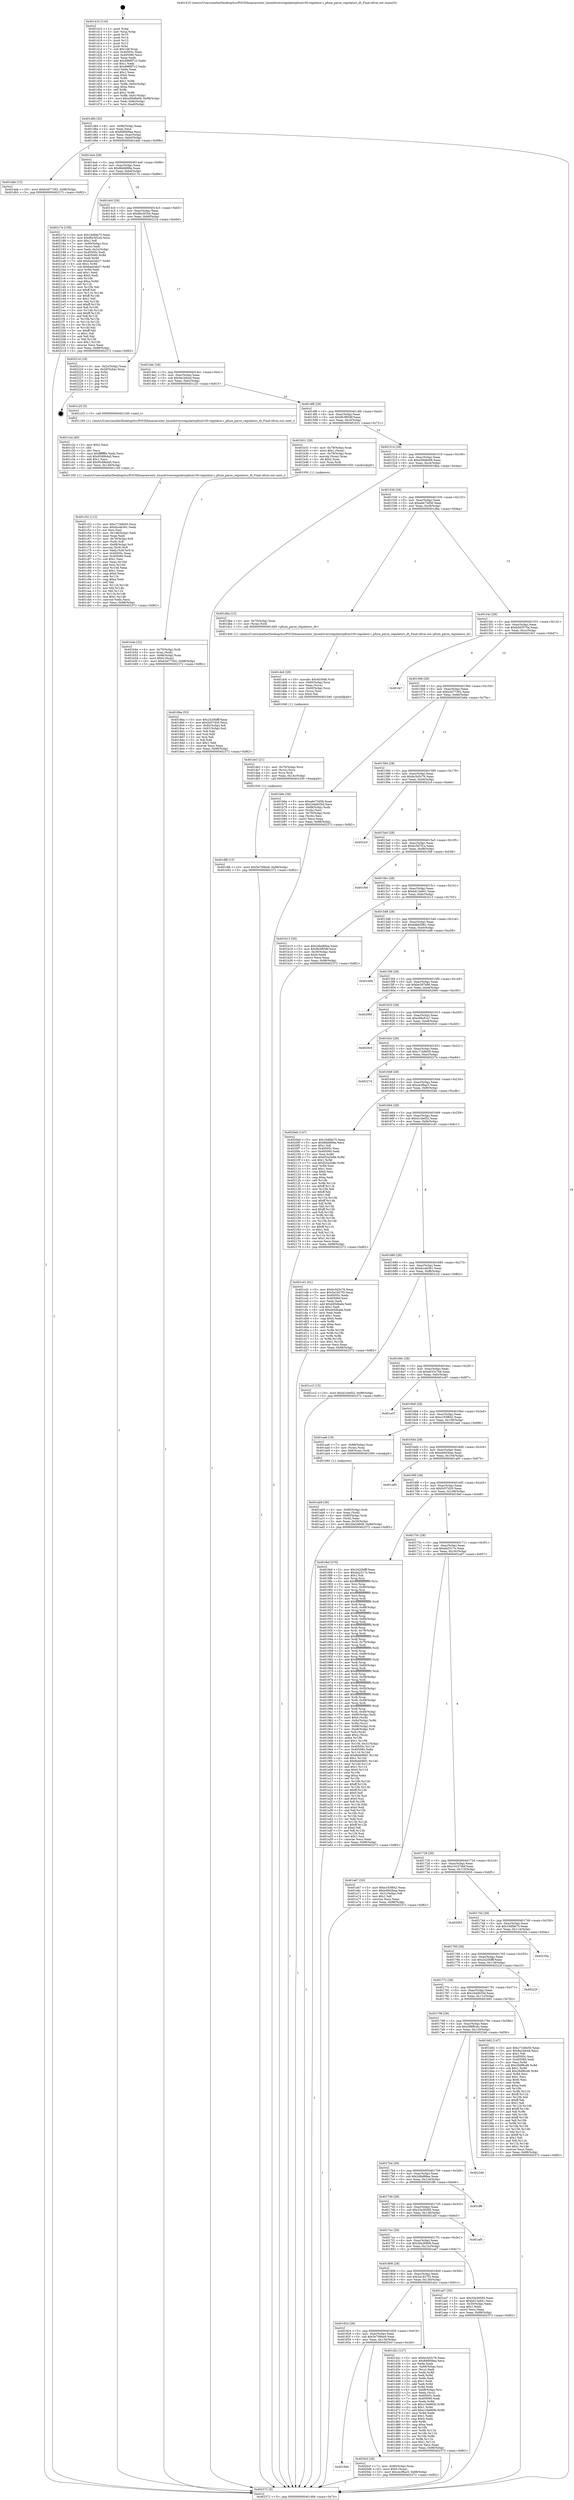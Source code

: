 digraph "0x401410" {
  label = "0x401410 (/mnt/c/Users/mathe/Desktop/tcc/POCII/binaries/extr_linuxdriversregulatorpfuze100-regulator.c_pfuze_parse_regulators_dt_Final-ollvm.out::main(0))"
  labelloc = "t"
  node[shape=record]

  Entry [label="",width=0.3,height=0.3,shape=circle,fillcolor=black,style=filled]
  "0x401484" [label="{
     0x401484 [32]\l
     | [instrs]\l
     &nbsp;&nbsp;0x401484 \<+6\>: mov -0x98(%rbp),%eax\l
     &nbsp;&nbsp;0x40148a \<+2\>: mov %eax,%ecx\l
     &nbsp;&nbsp;0x40148c \<+6\>: sub $0x84f009aa,%ecx\l
     &nbsp;&nbsp;0x401492 \<+6\>: mov %eax,-0xac(%rbp)\l
     &nbsp;&nbsp;0x401498 \<+6\>: mov %ecx,-0xb0(%rbp)\l
     &nbsp;&nbsp;0x40149e \<+6\>: je 0000000000401dab \<main+0x99b\>\l
  }"]
  "0x401dab" [label="{
     0x401dab [15]\l
     | [instrs]\l
     &nbsp;&nbsp;0x401dab \<+10\>: movl $0xb3d77392,-0x98(%rbp)\l
     &nbsp;&nbsp;0x401db5 \<+5\>: jmp 0000000000402372 \<main+0xf62\>\l
  }"]
  "0x4014a4" [label="{
     0x4014a4 [28]\l
     | [instrs]\l
     &nbsp;&nbsp;0x4014a4 \<+5\>: jmp 00000000004014a9 \<main+0x99\>\l
     &nbsp;&nbsp;0x4014a9 \<+6\>: mov -0xac(%rbp),%eax\l
     &nbsp;&nbsp;0x4014af \<+5\>: sub $0x8bbfd99a,%eax\l
     &nbsp;&nbsp;0x4014b4 \<+6\>: mov %eax,-0xb4(%rbp)\l
     &nbsp;&nbsp;0x4014ba \<+6\>: je 000000000040217e \<main+0xd6e\>\l
  }"]
  Exit [label="",width=0.3,height=0.3,shape=circle,fillcolor=black,style=filled,peripheries=2]
  "0x40217e" [label="{
     0x40217e [159]\l
     | [instrs]\l
     &nbsp;&nbsp;0x40217e \<+5\>: mov $0x16dfde75,%eax\l
     &nbsp;&nbsp;0x402183 \<+5\>: mov $0x8bc5f1b4,%ecx\l
     &nbsp;&nbsp;0x402188 \<+2\>: mov $0x1,%dl\l
     &nbsp;&nbsp;0x40218a \<+7\>: mov -0x90(%rbp),%rsi\l
     &nbsp;&nbsp;0x402191 \<+2\>: mov (%rsi),%edi\l
     &nbsp;&nbsp;0x402193 \<+3\>: mov %edi,-0x2c(%rbp)\l
     &nbsp;&nbsp;0x402196 \<+7\>: mov 0x40505c,%edi\l
     &nbsp;&nbsp;0x40219d \<+8\>: mov 0x405060,%r8d\l
     &nbsp;&nbsp;0x4021a5 \<+3\>: mov %edi,%r9d\l
     &nbsp;&nbsp;0x4021a8 \<+7\>: add $0xbae2ab27,%r9d\l
     &nbsp;&nbsp;0x4021af \<+4\>: sub $0x1,%r9d\l
     &nbsp;&nbsp;0x4021b3 \<+7\>: sub $0xbae2ab27,%r9d\l
     &nbsp;&nbsp;0x4021ba \<+4\>: imul %r9d,%edi\l
     &nbsp;&nbsp;0x4021be \<+3\>: and $0x1,%edi\l
     &nbsp;&nbsp;0x4021c1 \<+3\>: cmp $0x0,%edi\l
     &nbsp;&nbsp;0x4021c4 \<+4\>: sete %r10b\l
     &nbsp;&nbsp;0x4021c8 \<+4\>: cmp $0xa,%r8d\l
     &nbsp;&nbsp;0x4021cc \<+4\>: setl %r11b\l
     &nbsp;&nbsp;0x4021d0 \<+3\>: mov %r10b,%bl\l
     &nbsp;&nbsp;0x4021d3 \<+3\>: xor $0xff,%bl\l
     &nbsp;&nbsp;0x4021d6 \<+3\>: mov %r11b,%r14b\l
     &nbsp;&nbsp;0x4021d9 \<+4\>: xor $0xff,%r14b\l
     &nbsp;&nbsp;0x4021dd \<+3\>: xor $0x1,%dl\l
     &nbsp;&nbsp;0x4021e0 \<+3\>: mov %bl,%r15b\l
     &nbsp;&nbsp;0x4021e3 \<+4\>: and $0xff,%r15b\l
     &nbsp;&nbsp;0x4021e7 \<+3\>: and %dl,%r10b\l
     &nbsp;&nbsp;0x4021ea \<+3\>: mov %r14b,%r12b\l
     &nbsp;&nbsp;0x4021ed \<+4\>: and $0xff,%r12b\l
     &nbsp;&nbsp;0x4021f1 \<+3\>: and %dl,%r11b\l
     &nbsp;&nbsp;0x4021f4 \<+3\>: or %r10b,%r15b\l
     &nbsp;&nbsp;0x4021f7 \<+3\>: or %r11b,%r12b\l
     &nbsp;&nbsp;0x4021fa \<+3\>: xor %r12b,%r15b\l
     &nbsp;&nbsp;0x4021fd \<+3\>: or %r14b,%bl\l
     &nbsp;&nbsp;0x402200 \<+3\>: xor $0xff,%bl\l
     &nbsp;&nbsp;0x402203 \<+3\>: or $0x1,%dl\l
     &nbsp;&nbsp;0x402206 \<+2\>: and %dl,%bl\l
     &nbsp;&nbsp;0x402208 \<+3\>: or %bl,%r15b\l
     &nbsp;&nbsp;0x40220b \<+4\>: test $0x1,%r15b\l
     &nbsp;&nbsp;0x40220f \<+3\>: cmovne %ecx,%eax\l
     &nbsp;&nbsp;0x402212 \<+6\>: mov %eax,-0x98(%rbp)\l
     &nbsp;&nbsp;0x402218 \<+5\>: jmp 0000000000402372 \<main+0xf62\>\l
  }"]
  "0x4014c0" [label="{
     0x4014c0 [28]\l
     | [instrs]\l
     &nbsp;&nbsp;0x4014c0 \<+5\>: jmp 00000000004014c5 \<main+0xb5\>\l
     &nbsp;&nbsp;0x4014c5 \<+6\>: mov -0xac(%rbp),%eax\l
     &nbsp;&nbsp;0x4014cb \<+5\>: sub $0x8bc5f1b4,%eax\l
     &nbsp;&nbsp;0x4014d0 \<+6\>: mov %eax,-0xb8(%rbp)\l
     &nbsp;&nbsp;0x4014d6 \<+6\>: je 000000000040221d \<main+0xe0d\>\l
  }"]
  "0x401840" [label="{
     0x401840\l
  }", style=dashed]
  "0x40221d" [label="{
     0x40221d [18]\l
     | [instrs]\l
     &nbsp;&nbsp;0x40221d \<+3\>: mov -0x2c(%rbp),%eax\l
     &nbsp;&nbsp;0x402220 \<+4\>: lea -0x28(%rbp),%rsp\l
     &nbsp;&nbsp;0x402224 \<+1\>: pop %rbx\l
     &nbsp;&nbsp;0x402225 \<+2\>: pop %r12\l
     &nbsp;&nbsp;0x402227 \<+2\>: pop %r13\l
     &nbsp;&nbsp;0x402229 \<+2\>: pop %r14\l
     &nbsp;&nbsp;0x40222b \<+2\>: pop %r15\l
     &nbsp;&nbsp;0x40222d \<+1\>: pop %rbp\l
     &nbsp;&nbsp;0x40222e \<+1\>: ret\l
  }"]
  "0x4014dc" [label="{
     0x4014dc [28]\l
     | [instrs]\l
     &nbsp;&nbsp;0x4014dc \<+5\>: jmp 00000000004014e1 \<main+0xd1\>\l
     &nbsp;&nbsp;0x4014e1 \<+6\>: mov -0xac(%rbp),%eax\l
     &nbsp;&nbsp;0x4014e7 \<+5\>: sub $0x9a1bfced,%eax\l
     &nbsp;&nbsp;0x4014ec \<+6\>: mov %eax,-0xbc(%rbp)\l
     &nbsp;&nbsp;0x4014f2 \<+6\>: je 0000000000401c25 \<main+0x815\>\l
  }"]
  "0x4020cf" [label="{
     0x4020cf [28]\l
     | [instrs]\l
     &nbsp;&nbsp;0x4020cf \<+7\>: mov -0x90(%rbp),%rax\l
     &nbsp;&nbsp;0x4020d6 \<+6\>: movl $0x0,(%rax)\l
     &nbsp;&nbsp;0x4020dc \<+10\>: movl $0xcecf9ac5,-0x98(%rbp)\l
     &nbsp;&nbsp;0x4020e6 \<+5\>: jmp 0000000000402372 \<main+0xf62\>\l
  }"]
  "0x401c25" [label="{
     0x401c25 [5]\l
     | [instrs]\l
     &nbsp;&nbsp;0x401c25 \<+5\>: call 0000000000401160 \<next_i\>\l
     | [calls]\l
     &nbsp;&nbsp;0x401160 \{1\} (/mnt/c/Users/mathe/Desktop/tcc/POCII/binaries/extr_linuxdriversregulatorpfuze100-regulator.c_pfuze_parse_regulators_dt_Final-ollvm.out::next_i)\l
  }"]
  "0x4014f8" [label="{
     0x4014f8 [28]\l
     | [instrs]\l
     &nbsp;&nbsp;0x4014f8 \<+5\>: jmp 00000000004014fd \<main+0xed\>\l
     &nbsp;&nbsp;0x4014fd \<+6\>: mov -0xac(%rbp),%eax\l
     &nbsp;&nbsp;0x401503 \<+5\>: sub $0x9b3f658f,%eax\l
     &nbsp;&nbsp;0x401508 \<+6\>: mov %eax,-0xc0(%rbp)\l
     &nbsp;&nbsp;0x40150e \<+6\>: je 0000000000401b31 \<main+0x721\>\l
  }"]
  "0x401df8" [label="{
     0x401df8 [15]\l
     | [instrs]\l
     &nbsp;&nbsp;0x401df8 \<+10\>: movl $0x5e709ba9,-0x98(%rbp)\l
     &nbsp;&nbsp;0x401e02 \<+5\>: jmp 0000000000402372 \<main+0xf62\>\l
  }"]
  "0x401b31" [label="{
     0x401b31 [29]\l
     | [instrs]\l
     &nbsp;&nbsp;0x401b31 \<+4\>: mov -0x78(%rbp),%rax\l
     &nbsp;&nbsp;0x401b35 \<+6\>: movl $0x1,(%rax)\l
     &nbsp;&nbsp;0x401b3b \<+4\>: mov -0x78(%rbp),%rax\l
     &nbsp;&nbsp;0x401b3f \<+3\>: movslq (%rax),%rax\l
     &nbsp;&nbsp;0x401b42 \<+4\>: shl $0x2,%rax\l
     &nbsp;&nbsp;0x401b46 \<+3\>: mov %rax,%rdi\l
     &nbsp;&nbsp;0x401b49 \<+5\>: call 0000000000401050 \<malloc@plt\>\l
     | [calls]\l
     &nbsp;&nbsp;0x401050 \{1\} (unknown)\l
  }"]
  "0x401514" [label="{
     0x401514 [28]\l
     | [instrs]\l
     &nbsp;&nbsp;0x401514 \<+5\>: jmp 0000000000401519 \<main+0x109\>\l
     &nbsp;&nbsp;0x401519 \<+6\>: mov -0xac(%rbp),%eax\l
     &nbsp;&nbsp;0x40151f \<+5\>: sub $0xa5848e09,%eax\l
     &nbsp;&nbsp;0x401524 \<+6\>: mov %eax,-0xc4(%rbp)\l
     &nbsp;&nbsp;0x40152a \<+6\>: je 00000000004018ba \<main+0x4aa\>\l
  }"]
  "0x401de3" [label="{
     0x401de3 [21]\l
     | [instrs]\l
     &nbsp;&nbsp;0x401de3 \<+4\>: mov -0x70(%rbp),%rcx\l
     &nbsp;&nbsp;0x401de7 \<+3\>: mov (%rcx),%rcx\l
     &nbsp;&nbsp;0x401dea \<+3\>: mov %rcx,%rdi\l
     &nbsp;&nbsp;0x401ded \<+6\>: mov %eax,-0x14c(%rbp)\l
     &nbsp;&nbsp;0x401df3 \<+5\>: call 0000000000401030 \<free@plt\>\l
     | [calls]\l
     &nbsp;&nbsp;0x401030 \{1\} (unknown)\l
  }"]
  "0x4018ba" [label="{
     0x4018ba [53]\l
     | [instrs]\l
     &nbsp;&nbsp;0x4018ba \<+5\>: mov $0x2420bfff,%eax\l
     &nbsp;&nbsp;0x4018bf \<+5\>: mov $0x5d37d20,%ecx\l
     &nbsp;&nbsp;0x4018c4 \<+6\>: mov -0x92(%rbp),%dl\l
     &nbsp;&nbsp;0x4018ca \<+7\>: mov -0x91(%rbp),%sil\l
     &nbsp;&nbsp;0x4018d1 \<+3\>: mov %dl,%dil\l
     &nbsp;&nbsp;0x4018d4 \<+3\>: and %sil,%dil\l
     &nbsp;&nbsp;0x4018d7 \<+3\>: xor %sil,%dl\l
     &nbsp;&nbsp;0x4018da \<+3\>: or %dl,%dil\l
     &nbsp;&nbsp;0x4018dd \<+4\>: test $0x1,%dil\l
     &nbsp;&nbsp;0x4018e1 \<+3\>: cmovne %ecx,%eax\l
     &nbsp;&nbsp;0x4018e4 \<+6\>: mov %eax,-0x98(%rbp)\l
     &nbsp;&nbsp;0x4018ea \<+5\>: jmp 0000000000402372 \<main+0xf62\>\l
  }"]
  "0x401530" [label="{
     0x401530 [28]\l
     | [instrs]\l
     &nbsp;&nbsp;0x401530 \<+5\>: jmp 0000000000401535 \<main+0x125\>\l
     &nbsp;&nbsp;0x401535 \<+6\>: mov -0xac(%rbp),%eax\l
     &nbsp;&nbsp;0x40153b \<+5\>: sub $0xa6e73d56,%eax\l
     &nbsp;&nbsp;0x401540 \<+6\>: mov %eax,-0xc8(%rbp)\l
     &nbsp;&nbsp;0x401546 \<+6\>: je 0000000000401dba \<main+0x9aa\>\l
  }"]
  "0x402372" [label="{
     0x402372 [5]\l
     | [instrs]\l
     &nbsp;&nbsp;0x402372 \<+5\>: jmp 0000000000401484 \<main+0x74\>\l
  }"]
  "0x401410" [label="{
     0x401410 [116]\l
     | [instrs]\l
     &nbsp;&nbsp;0x401410 \<+1\>: push %rbp\l
     &nbsp;&nbsp;0x401411 \<+3\>: mov %rsp,%rbp\l
     &nbsp;&nbsp;0x401414 \<+2\>: push %r15\l
     &nbsp;&nbsp;0x401416 \<+2\>: push %r14\l
     &nbsp;&nbsp;0x401418 \<+2\>: push %r13\l
     &nbsp;&nbsp;0x40141a \<+2\>: push %r12\l
     &nbsp;&nbsp;0x40141c \<+1\>: push %rbx\l
     &nbsp;&nbsp;0x40141d \<+7\>: sub $0x148,%rsp\l
     &nbsp;&nbsp;0x401424 \<+7\>: mov 0x40505c,%eax\l
     &nbsp;&nbsp;0x40142b \<+7\>: mov 0x405060,%ecx\l
     &nbsp;&nbsp;0x401432 \<+2\>: mov %eax,%edx\l
     &nbsp;&nbsp;0x401434 \<+6\>: add $0xd988f7c2,%edx\l
     &nbsp;&nbsp;0x40143a \<+3\>: sub $0x1,%edx\l
     &nbsp;&nbsp;0x40143d \<+6\>: sub $0xd988f7c2,%edx\l
     &nbsp;&nbsp;0x401443 \<+3\>: imul %edx,%eax\l
     &nbsp;&nbsp;0x401446 \<+3\>: and $0x1,%eax\l
     &nbsp;&nbsp;0x401449 \<+3\>: cmp $0x0,%eax\l
     &nbsp;&nbsp;0x40144c \<+4\>: sete %r8b\l
     &nbsp;&nbsp;0x401450 \<+4\>: and $0x1,%r8b\l
     &nbsp;&nbsp;0x401454 \<+7\>: mov %r8b,-0x92(%rbp)\l
     &nbsp;&nbsp;0x40145b \<+3\>: cmp $0xa,%ecx\l
     &nbsp;&nbsp;0x40145e \<+4\>: setl %r8b\l
     &nbsp;&nbsp;0x401462 \<+4\>: and $0x1,%r8b\l
     &nbsp;&nbsp;0x401466 \<+7\>: mov %r8b,-0x91(%rbp)\l
     &nbsp;&nbsp;0x40146d \<+10\>: movl $0xa5848e09,-0x98(%rbp)\l
     &nbsp;&nbsp;0x401477 \<+6\>: mov %edi,-0x9c(%rbp)\l
     &nbsp;&nbsp;0x40147d \<+7\>: mov %rsi,-0xa8(%rbp)\l
  }"]
  "0x401dc6" [label="{
     0x401dc6 [29]\l
     | [instrs]\l
     &nbsp;&nbsp;0x401dc6 \<+10\>: movabs $0x4030d6,%rdi\l
     &nbsp;&nbsp;0x401dd0 \<+4\>: mov -0x60(%rbp),%rcx\l
     &nbsp;&nbsp;0x401dd4 \<+2\>: mov %eax,(%rcx)\l
     &nbsp;&nbsp;0x401dd6 \<+4\>: mov -0x60(%rbp),%rcx\l
     &nbsp;&nbsp;0x401dda \<+2\>: mov (%rcx),%esi\l
     &nbsp;&nbsp;0x401ddc \<+2\>: mov $0x0,%al\l
     &nbsp;&nbsp;0x401dde \<+5\>: call 0000000000401040 \<printf@plt\>\l
     | [calls]\l
     &nbsp;&nbsp;0x401040 \{1\} (unknown)\l
  }"]
  "0x401dba" [label="{
     0x401dba [12]\l
     | [instrs]\l
     &nbsp;&nbsp;0x401dba \<+4\>: mov -0x70(%rbp),%rax\l
     &nbsp;&nbsp;0x401dbe \<+3\>: mov (%rax),%rdi\l
     &nbsp;&nbsp;0x401dc1 \<+5\>: call 0000000000401400 \<pfuze_parse_regulators_dt\>\l
     | [calls]\l
     &nbsp;&nbsp;0x401400 \{1\} (/mnt/c/Users/mathe/Desktop/tcc/POCII/binaries/extr_linuxdriversregulatorpfuze100-regulator.c_pfuze_parse_regulators_dt_Final-ollvm.out::pfuze_parse_regulators_dt)\l
  }"]
  "0x40154c" [label="{
     0x40154c [28]\l
     | [instrs]\l
     &nbsp;&nbsp;0x40154c \<+5\>: jmp 0000000000401551 \<main+0x141\>\l
     &nbsp;&nbsp;0x401551 \<+6\>: mov -0xac(%rbp),%eax\l
     &nbsp;&nbsp;0x401557 \<+5\>: sub $0xb0d3570a,%eax\l
     &nbsp;&nbsp;0x40155c \<+6\>: mov %eax,-0xcc(%rbp)\l
     &nbsp;&nbsp;0x401562 \<+6\>: je 0000000000401fe7 \<main+0xbd7\>\l
  }"]
  "0x401824" [label="{
     0x401824 [28]\l
     | [instrs]\l
     &nbsp;&nbsp;0x401824 \<+5\>: jmp 0000000000401829 \<main+0x419\>\l
     &nbsp;&nbsp;0x401829 \<+6\>: mov -0xac(%rbp),%eax\l
     &nbsp;&nbsp;0x40182f \<+5\>: sub $0x5e709ba9,%eax\l
     &nbsp;&nbsp;0x401834 \<+6\>: mov %eax,-0x134(%rbp)\l
     &nbsp;&nbsp;0x40183a \<+6\>: je 00000000004020cf \<main+0xcbf\>\l
  }"]
  "0x401fe7" [label="{
     0x401fe7\l
  }", style=dashed]
  "0x401568" [label="{
     0x401568 [28]\l
     | [instrs]\l
     &nbsp;&nbsp;0x401568 \<+5\>: jmp 000000000040156d \<main+0x15d\>\l
     &nbsp;&nbsp;0x40156d \<+6\>: mov -0xac(%rbp),%eax\l
     &nbsp;&nbsp;0x401573 \<+5\>: sub $0xb3d77392,%eax\l
     &nbsp;&nbsp;0x401578 \<+6\>: mov %eax,-0xd0(%rbp)\l
     &nbsp;&nbsp;0x40157e \<+6\>: je 0000000000401b6e \<main+0x75e\>\l
  }"]
  "0x401d2c" [label="{
     0x401d2c [127]\l
     | [instrs]\l
     &nbsp;&nbsp;0x401d2c \<+5\>: mov $0xbc5d3c76,%eax\l
     &nbsp;&nbsp;0x401d31 \<+5\>: mov $0x84f009aa,%ecx\l
     &nbsp;&nbsp;0x401d36 \<+2\>: xor %edx,%edx\l
     &nbsp;&nbsp;0x401d38 \<+4\>: mov -0x68(%rbp),%rsi\l
     &nbsp;&nbsp;0x401d3c \<+2\>: mov (%rsi),%edi\l
     &nbsp;&nbsp;0x401d3e \<+3\>: mov %edx,%r8d\l
     &nbsp;&nbsp;0x401d41 \<+3\>: sub %edi,%r8d\l
     &nbsp;&nbsp;0x401d44 \<+2\>: mov %edx,%edi\l
     &nbsp;&nbsp;0x401d46 \<+3\>: sub $0x1,%edi\l
     &nbsp;&nbsp;0x401d49 \<+3\>: add %edi,%r8d\l
     &nbsp;&nbsp;0x401d4c \<+3\>: sub %r8d,%edx\l
     &nbsp;&nbsp;0x401d4f \<+4\>: mov -0x68(%rbp),%rsi\l
     &nbsp;&nbsp;0x401d53 \<+2\>: mov %edx,(%rsi)\l
     &nbsp;&nbsp;0x401d55 \<+7\>: mov 0x40505c,%edx\l
     &nbsp;&nbsp;0x401d5c \<+7\>: mov 0x405060,%edi\l
     &nbsp;&nbsp;0x401d63 \<+3\>: mov %edx,%r8d\l
     &nbsp;&nbsp;0x401d66 \<+7\>: sub $0xc19a660b,%r8d\l
     &nbsp;&nbsp;0x401d6d \<+4\>: sub $0x1,%r8d\l
     &nbsp;&nbsp;0x401d71 \<+7\>: add $0xc19a660b,%r8d\l
     &nbsp;&nbsp;0x401d78 \<+4\>: imul %r8d,%edx\l
     &nbsp;&nbsp;0x401d7c \<+3\>: and $0x1,%edx\l
     &nbsp;&nbsp;0x401d7f \<+3\>: cmp $0x0,%edx\l
     &nbsp;&nbsp;0x401d82 \<+4\>: sete %r9b\l
     &nbsp;&nbsp;0x401d86 \<+3\>: cmp $0xa,%edi\l
     &nbsp;&nbsp;0x401d89 \<+4\>: setl %r10b\l
     &nbsp;&nbsp;0x401d8d \<+3\>: mov %r9b,%r11b\l
     &nbsp;&nbsp;0x401d90 \<+3\>: and %r10b,%r11b\l
     &nbsp;&nbsp;0x401d93 \<+3\>: xor %r10b,%r9b\l
     &nbsp;&nbsp;0x401d96 \<+3\>: or %r9b,%r11b\l
     &nbsp;&nbsp;0x401d99 \<+4\>: test $0x1,%r11b\l
     &nbsp;&nbsp;0x401d9d \<+3\>: cmovne %ecx,%eax\l
     &nbsp;&nbsp;0x401da0 \<+6\>: mov %eax,-0x98(%rbp)\l
     &nbsp;&nbsp;0x401da6 \<+5\>: jmp 0000000000402372 \<main+0xf62\>\l
  }"]
  "0x401b6e" [label="{
     0x401b6e [36]\l
     | [instrs]\l
     &nbsp;&nbsp;0x401b6e \<+5\>: mov $0xa6e73d56,%eax\l
     &nbsp;&nbsp;0x401b73 \<+5\>: mov $0x24dd035d,%ecx\l
     &nbsp;&nbsp;0x401b78 \<+4\>: mov -0x68(%rbp),%rdx\l
     &nbsp;&nbsp;0x401b7c \<+2\>: mov (%rdx),%esi\l
     &nbsp;&nbsp;0x401b7e \<+4\>: mov -0x78(%rbp),%rdx\l
     &nbsp;&nbsp;0x401b82 \<+2\>: cmp (%rdx),%esi\l
     &nbsp;&nbsp;0x401b84 \<+3\>: cmovl %ecx,%eax\l
     &nbsp;&nbsp;0x401b87 \<+6\>: mov %eax,-0x98(%rbp)\l
     &nbsp;&nbsp;0x401b8d \<+5\>: jmp 0000000000402372 \<main+0xf62\>\l
  }"]
  "0x401584" [label="{
     0x401584 [28]\l
     | [instrs]\l
     &nbsp;&nbsp;0x401584 \<+5\>: jmp 0000000000401589 \<main+0x179\>\l
     &nbsp;&nbsp;0x401589 \<+6\>: mov -0xac(%rbp),%eax\l
     &nbsp;&nbsp;0x40158f \<+5\>: sub $0xbc5d3c76,%eax\l
     &nbsp;&nbsp;0x401594 \<+6\>: mov %eax,-0xd4(%rbp)\l
     &nbsp;&nbsp;0x40159a \<+6\>: je 00000000004022cf \<main+0xebf\>\l
  }"]
  "0x401c52" [label="{
     0x401c52 [112]\l
     | [instrs]\l
     &nbsp;&nbsp;0x401c52 \<+5\>: mov $0xc71b9e50,%ecx\l
     &nbsp;&nbsp;0x401c57 \<+5\>: mov $0xdccab361,%edx\l
     &nbsp;&nbsp;0x401c5c \<+2\>: xor %esi,%esi\l
     &nbsp;&nbsp;0x401c5e \<+6\>: mov -0x148(%rbp),%edi\l
     &nbsp;&nbsp;0x401c64 \<+3\>: imul %eax,%edi\l
     &nbsp;&nbsp;0x401c67 \<+4\>: mov -0x70(%rbp),%r8\l
     &nbsp;&nbsp;0x401c6b \<+3\>: mov (%r8),%r8\l
     &nbsp;&nbsp;0x401c6e \<+4\>: mov -0x68(%rbp),%r9\l
     &nbsp;&nbsp;0x401c72 \<+3\>: movslq (%r9),%r9\l
     &nbsp;&nbsp;0x401c75 \<+4\>: mov %edi,(%r8,%r9,4)\l
     &nbsp;&nbsp;0x401c79 \<+7\>: mov 0x40505c,%eax\l
     &nbsp;&nbsp;0x401c80 \<+7\>: mov 0x405060,%edi\l
     &nbsp;&nbsp;0x401c87 \<+3\>: sub $0x1,%esi\l
     &nbsp;&nbsp;0x401c8a \<+3\>: mov %eax,%r10d\l
     &nbsp;&nbsp;0x401c8d \<+3\>: add %esi,%r10d\l
     &nbsp;&nbsp;0x401c90 \<+4\>: imul %r10d,%eax\l
     &nbsp;&nbsp;0x401c94 \<+3\>: and $0x1,%eax\l
     &nbsp;&nbsp;0x401c97 \<+3\>: cmp $0x0,%eax\l
     &nbsp;&nbsp;0x401c9a \<+4\>: sete %r11b\l
     &nbsp;&nbsp;0x401c9e \<+3\>: cmp $0xa,%edi\l
     &nbsp;&nbsp;0x401ca1 \<+3\>: setl %bl\l
     &nbsp;&nbsp;0x401ca4 \<+3\>: mov %r11b,%r14b\l
     &nbsp;&nbsp;0x401ca7 \<+3\>: and %bl,%r14b\l
     &nbsp;&nbsp;0x401caa \<+3\>: xor %bl,%r11b\l
     &nbsp;&nbsp;0x401cad \<+3\>: or %r11b,%r14b\l
     &nbsp;&nbsp;0x401cb0 \<+4\>: test $0x1,%r14b\l
     &nbsp;&nbsp;0x401cb4 \<+3\>: cmovne %edx,%ecx\l
     &nbsp;&nbsp;0x401cb7 \<+6\>: mov %ecx,-0x98(%rbp)\l
     &nbsp;&nbsp;0x401cbd \<+5\>: jmp 0000000000402372 \<main+0xf62\>\l
  }"]
  "0x4022cf" [label="{
     0x4022cf\l
  }", style=dashed]
  "0x4015a0" [label="{
     0x4015a0 [28]\l
     | [instrs]\l
     &nbsp;&nbsp;0x4015a0 \<+5\>: jmp 00000000004015a5 \<main+0x195\>\l
     &nbsp;&nbsp;0x4015a5 \<+6\>: mov -0xac(%rbp),%eax\l
     &nbsp;&nbsp;0x4015ab \<+5\>: sub $0xbc5d7f1a,%eax\l
     &nbsp;&nbsp;0x4015b0 \<+6\>: mov %eax,-0xd8(%rbp)\l
     &nbsp;&nbsp;0x4015b6 \<+6\>: je 0000000000401f48 \<main+0xb38\>\l
  }"]
  "0x401c2a" [label="{
     0x401c2a [40]\l
     | [instrs]\l
     &nbsp;&nbsp;0x401c2a \<+5\>: mov $0x2,%ecx\l
     &nbsp;&nbsp;0x401c2f \<+1\>: cltd\l
     &nbsp;&nbsp;0x401c30 \<+2\>: idiv %ecx\l
     &nbsp;&nbsp;0x401c32 \<+6\>: imul $0xfffffffe,%edx,%ecx\l
     &nbsp;&nbsp;0x401c38 \<+6\>: sub $0x9549b4a5,%ecx\l
     &nbsp;&nbsp;0x401c3e \<+3\>: add $0x1,%ecx\l
     &nbsp;&nbsp;0x401c41 \<+6\>: add $0x9549b4a5,%ecx\l
     &nbsp;&nbsp;0x401c47 \<+6\>: mov %ecx,-0x148(%rbp)\l
     &nbsp;&nbsp;0x401c4d \<+5\>: call 0000000000401160 \<next_i\>\l
     | [calls]\l
     &nbsp;&nbsp;0x401160 \{1\} (/mnt/c/Users/mathe/Desktop/tcc/POCII/binaries/extr_linuxdriversregulatorpfuze100-regulator.c_pfuze_parse_regulators_dt_Final-ollvm.out::next_i)\l
  }"]
  "0x401f48" [label="{
     0x401f48\l
  }", style=dashed]
  "0x4015bc" [label="{
     0x4015bc [28]\l
     | [instrs]\l
     &nbsp;&nbsp;0x4015bc \<+5\>: jmp 00000000004015c1 \<main+0x1b1\>\l
     &nbsp;&nbsp;0x4015c1 \<+6\>: mov -0xac(%rbp),%eax\l
     &nbsp;&nbsp;0x4015c7 \<+5\>: sub $0xbd13a941,%eax\l
     &nbsp;&nbsp;0x4015cc \<+6\>: mov %eax,-0xdc(%rbp)\l
     &nbsp;&nbsp;0x4015d2 \<+6\>: je 0000000000401b13 \<main+0x703\>\l
  }"]
  "0x401b4e" [label="{
     0x401b4e [32]\l
     | [instrs]\l
     &nbsp;&nbsp;0x401b4e \<+4\>: mov -0x70(%rbp),%rdi\l
     &nbsp;&nbsp;0x401b52 \<+3\>: mov %rax,(%rdi)\l
     &nbsp;&nbsp;0x401b55 \<+4\>: mov -0x68(%rbp),%rax\l
     &nbsp;&nbsp;0x401b59 \<+6\>: movl $0x0,(%rax)\l
     &nbsp;&nbsp;0x401b5f \<+10\>: movl $0xb3d77392,-0x98(%rbp)\l
     &nbsp;&nbsp;0x401b69 \<+5\>: jmp 0000000000402372 \<main+0xf62\>\l
  }"]
  "0x401b13" [label="{
     0x401b13 [30]\l
     | [instrs]\l
     &nbsp;&nbsp;0x401b13 \<+5\>: mov $0x2dbd88ea,%eax\l
     &nbsp;&nbsp;0x401b18 \<+5\>: mov $0x9b3f658f,%ecx\l
     &nbsp;&nbsp;0x401b1d \<+3\>: mov -0x30(%rbp),%edx\l
     &nbsp;&nbsp;0x401b20 \<+3\>: cmp $0x0,%edx\l
     &nbsp;&nbsp;0x401b23 \<+3\>: cmove %ecx,%eax\l
     &nbsp;&nbsp;0x401b26 \<+6\>: mov %eax,-0x98(%rbp)\l
     &nbsp;&nbsp;0x401b2c \<+5\>: jmp 0000000000402372 \<main+0xf62\>\l
  }"]
  "0x4015d8" [label="{
     0x4015d8 [28]\l
     | [instrs]\l
     &nbsp;&nbsp;0x4015d8 \<+5\>: jmp 00000000004015dd \<main+0x1cd\>\l
     &nbsp;&nbsp;0x4015dd \<+6\>: mov -0xac(%rbp),%eax\l
     &nbsp;&nbsp;0x4015e3 \<+5\>: sub $0xbdbb5061,%eax\l
     &nbsp;&nbsp;0x4015e8 \<+6\>: mov %eax,-0xe0(%rbp)\l
     &nbsp;&nbsp;0x4015ee \<+6\>: je 0000000000401e68 \<main+0xa58\>\l
  }"]
  "0x401808" [label="{
     0x401808 [28]\l
     | [instrs]\l
     &nbsp;&nbsp;0x401808 \<+5\>: jmp 000000000040180d \<main+0x3fd\>\l
     &nbsp;&nbsp;0x40180d \<+6\>: mov -0xac(%rbp),%eax\l
     &nbsp;&nbsp;0x401813 \<+5\>: sub $0x5a1827f3,%eax\l
     &nbsp;&nbsp;0x401818 \<+6\>: mov %eax,-0x130(%rbp)\l
     &nbsp;&nbsp;0x40181e \<+6\>: je 0000000000401d2c \<main+0x91c\>\l
  }"]
  "0x401e68" [label="{
     0x401e68\l
  }", style=dashed]
  "0x4015f4" [label="{
     0x4015f4 [28]\l
     | [instrs]\l
     &nbsp;&nbsp;0x4015f4 \<+5\>: jmp 00000000004015f9 \<main+0x1e9\>\l
     &nbsp;&nbsp;0x4015f9 \<+6\>: mov -0xac(%rbp),%eax\l
     &nbsp;&nbsp;0x4015ff \<+5\>: sub $0xbe397a98,%eax\l
     &nbsp;&nbsp;0x401604 \<+6\>: mov %eax,-0xe4(%rbp)\l
     &nbsp;&nbsp;0x40160a \<+6\>: je 0000000000402060 \<main+0xc50\>\l
  }"]
  "0x401ad7" [label="{
     0x401ad7 [30]\l
     | [instrs]\l
     &nbsp;&nbsp;0x401ad7 \<+5\>: mov $0x33a36585,%eax\l
     &nbsp;&nbsp;0x401adc \<+5\>: mov $0xbd13a941,%ecx\l
     &nbsp;&nbsp;0x401ae1 \<+3\>: mov -0x30(%rbp),%edx\l
     &nbsp;&nbsp;0x401ae4 \<+3\>: cmp $0x1,%edx\l
     &nbsp;&nbsp;0x401ae7 \<+3\>: cmovl %ecx,%eax\l
     &nbsp;&nbsp;0x401aea \<+6\>: mov %eax,-0x98(%rbp)\l
     &nbsp;&nbsp;0x401af0 \<+5\>: jmp 0000000000402372 \<main+0xf62\>\l
  }"]
  "0x402060" [label="{
     0x402060\l
  }", style=dashed]
  "0x401610" [label="{
     0x401610 [28]\l
     | [instrs]\l
     &nbsp;&nbsp;0x401610 \<+5\>: jmp 0000000000401615 \<main+0x205\>\l
     &nbsp;&nbsp;0x401615 \<+6\>: mov -0xac(%rbp),%eax\l
     &nbsp;&nbsp;0x40161b \<+5\>: sub $0xc68c81a7,%eax\l
     &nbsp;&nbsp;0x401620 \<+6\>: mov %eax,-0xe8(%rbp)\l
     &nbsp;&nbsp;0x401626 \<+6\>: je 00000000004020c0 \<main+0xcb0\>\l
  }"]
  "0x4017ec" [label="{
     0x4017ec [28]\l
     | [instrs]\l
     &nbsp;&nbsp;0x4017ec \<+5\>: jmp 00000000004017f1 \<main+0x3e1\>\l
     &nbsp;&nbsp;0x4017f1 \<+6\>: mov -0xac(%rbp),%eax\l
     &nbsp;&nbsp;0x4017f7 \<+5\>: sub $0x39a26808,%eax\l
     &nbsp;&nbsp;0x4017fc \<+6\>: mov %eax,-0x12c(%rbp)\l
     &nbsp;&nbsp;0x401802 \<+6\>: je 0000000000401ad7 \<main+0x6c7\>\l
  }"]
  "0x4020c0" [label="{
     0x4020c0\l
  }", style=dashed]
  "0x40162c" [label="{
     0x40162c [28]\l
     | [instrs]\l
     &nbsp;&nbsp;0x40162c \<+5\>: jmp 0000000000401631 \<main+0x221\>\l
     &nbsp;&nbsp;0x401631 \<+6\>: mov -0xac(%rbp),%eax\l
     &nbsp;&nbsp;0x401637 \<+5\>: sub $0xc71b9e50,%eax\l
     &nbsp;&nbsp;0x40163c \<+6\>: mov %eax,-0xec(%rbp)\l
     &nbsp;&nbsp;0x401642 \<+6\>: je 0000000000402274 \<main+0xe64\>\l
  }"]
  "0x401af5" [label="{
     0x401af5\l
  }", style=dashed]
  "0x402274" [label="{
     0x402274\l
  }", style=dashed]
  "0x401648" [label="{
     0x401648 [28]\l
     | [instrs]\l
     &nbsp;&nbsp;0x401648 \<+5\>: jmp 000000000040164d \<main+0x23d\>\l
     &nbsp;&nbsp;0x40164d \<+6\>: mov -0xac(%rbp),%eax\l
     &nbsp;&nbsp;0x401653 \<+5\>: sub $0xcecf9ac5,%eax\l
     &nbsp;&nbsp;0x401658 \<+6\>: mov %eax,-0xf0(%rbp)\l
     &nbsp;&nbsp;0x40165e \<+6\>: je 00000000004020eb \<main+0xcdb\>\l
  }"]
  "0x4017d0" [label="{
     0x4017d0 [28]\l
     | [instrs]\l
     &nbsp;&nbsp;0x4017d0 \<+5\>: jmp 00000000004017d5 \<main+0x3c5\>\l
     &nbsp;&nbsp;0x4017d5 \<+6\>: mov -0xac(%rbp),%eax\l
     &nbsp;&nbsp;0x4017db \<+5\>: sub $0x33a36585,%eax\l
     &nbsp;&nbsp;0x4017e0 \<+6\>: mov %eax,-0x128(%rbp)\l
     &nbsp;&nbsp;0x4017e6 \<+6\>: je 0000000000401af5 \<main+0x6e5\>\l
  }"]
  "0x4020eb" [label="{
     0x4020eb [147]\l
     | [instrs]\l
     &nbsp;&nbsp;0x4020eb \<+5\>: mov $0x16dfde75,%eax\l
     &nbsp;&nbsp;0x4020f0 \<+5\>: mov $0x8bbfd99a,%ecx\l
     &nbsp;&nbsp;0x4020f5 \<+2\>: mov $0x1,%dl\l
     &nbsp;&nbsp;0x4020f7 \<+7\>: mov 0x40505c,%esi\l
     &nbsp;&nbsp;0x4020fe \<+7\>: mov 0x405060,%edi\l
     &nbsp;&nbsp;0x402105 \<+3\>: mov %esi,%r8d\l
     &nbsp;&nbsp;0x402108 \<+7\>: add $0xf25a2b8b,%r8d\l
     &nbsp;&nbsp;0x40210f \<+4\>: sub $0x1,%r8d\l
     &nbsp;&nbsp;0x402113 \<+7\>: sub $0xf25a2b8b,%r8d\l
     &nbsp;&nbsp;0x40211a \<+4\>: imul %r8d,%esi\l
     &nbsp;&nbsp;0x40211e \<+3\>: and $0x1,%esi\l
     &nbsp;&nbsp;0x402121 \<+3\>: cmp $0x0,%esi\l
     &nbsp;&nbsp;0x402124 \<+4\>: sete %r9b\l
     &nbsp;&nbsp;0x402128 \<+3\>: cmp $0xa,%edi\l
     &nbsp;&nbsp;0x40212b \<+4\>: setl %r10b\l
     &nbsp;&nbsp;0x40212f \<+3\>: mov %r9b,%r11b\l
     &nbsp;&nbsp;0x402132 \<+4\>: xor $0xff,%r11b\l
     &nbsp;&nbsp;0x402136 \<+3\>: mov %r10b,%bl\l
     &nbsp;&nbsp;0x402139 \<+3\>: xor $0xff,%bl\l
     &nbsp;&nbsp;0x40213c \<+3\>: xor $0x1,%dl\l
     &nbsp;&nbsp;0x40213f \<+3\>: mov %r11b,%r14b\l
     &nbsp;&nbsp;0x402142 \<+4\>: and $0xff,%r14b\l
     &nbsp;&nbsp;0x402146 \<+3\>: and %dl,%r9b\l
     &nbsp;&nbsp;0x402149 \<+3\>: mov %bl,%r15b\l
     &nbsp;&nbsp;0x40214c \<+4\>: and $0xff,%r15b\l
     &nbsp;&nbsp;0x402150 \<+3\>: and %dl,%r10b\l
     &nbsp;&nbsp;0x402153 \<+3\>: or %r9b,%r14b\l
     &nbsp;&nbsp;0x402156 \<+3\>: or %r10b,%r15b\l
     &nbsp;&nbsp;0x402159 \<+3\>: xor %r15b,%r14b\l
     &nbsp;&nbsp;0x40215c \<+3\>: or %bl,%r11b\l
     &nbsp;&nbsp;0x40215f \<+4\>: xor $0xff,%r11b\l
     &nbsp;&nbsp;0x402163 \<+3\>: or $0x1,%dl\l
     &nbsp;&nbsp;0x402166 \<+3\>: and %dl,%r11b\l
     &nbsp;&nbsp;0x402169 \<+3\>: or %r11b,%r14b\l
     &nbsp;&nbsp;0x40216c \<+4\>: test $0x1,%r14b\l
     &nbsp;&nbsp;0x402170 \<+3\>: cmovne %ecx,%eax\l
     &nbsp;&nbsp;0x402173 \<+6\>: mov %eax,-0x98(%rbp)\l
     &nbsp;&nbsp;0x402179 \<+5\>: jmp 0000000000402372 \<main+0xf62\>\l
  }"]
  "0x401664" [label="{
     0x401664 [28]\l
     | [instrs]\l
     &nbsp;&nbsp;0x401664 \<+5\>: jmp 0000000000401669 \<main+0x259\>\l
     &nbsp;&nbsp;0x401669 \<+6\>: mov -0xac(%rbp),%eax\l
     &nbsp;&nbsp;0x40166f \<+5\>: sub $0xd1cbef52,%eax\l
     &nbsp;&nbsp;0x401674 \<+6\>: mov %eax,-0xf4(%rbp)\l
     &nbsp;&nbsp;0x40167a \<+6\>: je 0000000000401cd1 \<main+0x8c1\>\l
  }"]
  "0x401ff6" [label="{
     0x401ff6\l
  }", style=dashed]
  "0x401cd1" [label="{
     0x401cd1 [91]\l
     | [instrs]\l
     &nbsp;&nbsp;0x401cd1 \<+5\>: mov $0xbc5d3c76,%eax\l
     &nbsp;&nbsp;0x401cd6 \<+5\>: mov $0x5a1827f3,%ecx\l
     &nbsp;&nbsp;0x401cdb \<+7\>: mov 0x40505c,%edx\l
     &nbsp;&nbsp;0x401ce2 \<+7\>: mov 0x405060,%esi\l
     &nbsp;&nbsp;0x401ce9 \<+2\>: mov %edx,%edi\l
     &nbsp;&nbsp;0x401ceb \<+6\>: add $0xd45dbafa,%edi\l
     &nbsp;&nbsp;0x401cf1 \<+3\>: sub $0x1,%edi\l
     &nbsp;&nbsp;0x401cf4 \<+6\>: sub $0xd45dbafa,%edi\l
     &nbsp;&nbsp;0x401cfa \<+3\>: imul %edi,%edx\l
     &nbsp;&nbsp;0x401cfd \<+3\>: and $0x1,%edx\l
     &nbsp;&nbsp;0x401d00 \<+3\>: cmp $0x0,%edx\l
     &nbsp;&nbsp;0x401d03 \<+4\>: sete %r8b\l
     &nbsp;&nbsp;0x401d07 \<+3\>: cmp $0xa,%esi\l
     &nbsp;&nbsp;0x401d0a \<+4\>: setl %r9b\l
     &nbsp;&nbsp;0x401d0e \<+3\>: mov %r8b,%r10b\l
     &nbsp;&nbsp;0x401d11 \<+3\>: and %r9b,%r10b\l
     &nbsp;&nbsp;0x401d14 \<+3\>: xor %r9b,%r8b\l
     &nbsp;&nbsp;0x401d17 \<+3\>: or %r8b,%r10b\l
     &nbsp;&nbsp;0x401d1a \<+4\>: test $0x1,%r10b\l
     &nbsp;&nbsp;0x401d1e \<+3\>: cmovne %ecx,%eax\l
     &nbsp;&nbsp;0x401d21 \<+6\>: mov %eax,-0x98(%rbp)\l
     &nbsp;&nbsp;0x401d27 \<+5\>: jmp 0000000000402372 \<main+0xf62\>\l
  }"]
  "0x401680" [label="{
     0x401680 [28]\l
     | [instrs]\l
     &nbsp;&nbsp;0x401680 \<+5\>: jmp 0000000000401685 \<main+0x275\>\l
     &nbsp;&nbsp;0x401685 \<+6\>: mov -0xac(%rbp),%eax\l
     &nbsp;&nbsp;0x40168b \<+5\>: sub $0xdccab361,%eax\l
     &nbsp;&nbsp;0x401690 \<+6\>: mov %eax,-0xf8(%rbp)\l
     &nbsp;&nbsp;0x401696 \<+6\>: je 0000000000401cc2 \<main+0x8b2\>\l
  }"]
  "0x4017b4" [label="{
     0x4017b4 [28]\l
     | [instrs]\l
     &nbsp;&nbsp;0x4017b4 \<+5\>: jmp 00000000004017b9 \<main+0x3a9\>\l
     &nbsp;&nbsp;0x4017b9 \<+6\>: mov -0xac(%rbp),%eax\l
     &nbsp;&nbsp;0x4017bf \<+5\>: sub $0x2dbd88ea,%eax\l
     &nbsp;&nbsp;0x4017c4 \<+6\>: mov %eax,-0x124(%rbp)\l
     &nbsp;&nbsp;0x4017ca \<+6\>: je 0000000000401ff6 \<main+0xbe6\>\l
  }"]
  "0x401cc2" [label="{
     0x401cc2 [15]\l
     | [instrs]\l
     &nbsp;&nbsp;0x401cc2 \<+10\>: movl $0xd1cbef52,-0x98(%rbp)\l
     &nbsp;&nbsp;0x401ccc \<+5\>: jmp 0000000000402372 \<main+0xf62\>\l
  }"]
  "0x40169c" [label="{
     0x40169c [28]\l
     | [instrs]\l
     &nbsp;&nbsp;0x40169c \<+5\>: jmp 00000000004016a1 \<main+0x291\>\l
     &nbsp;&nbsp;0x4016a1 \<+6\>: mov -0xac(%rbp),%eax\l
     &nbsp;&nbsp;0x4016a7 \<+5\>: sub $0xe033c70d,%eax\l
     &nbsp;&nbsp;0x4016ac \<+6\>: mov %eax,-0xfc(%rbp)\l
     &nbsp;&nbsp;0x4016b2 \<+6\>: je 0000000000401e07 \<main+0x9f7\>\l
  }"]
  "0x402346" [label="{
     0x402346\l
  }", style=dashed]
  "0x401e07" [label="{
     0x401e07\l
  }", style=dashed]
  "0x4016b8" [label="{
     0x4016b8 [28]\l
     | [instrs]\l
     &nbsp;&nbsp;0x4016b8 \<+5\>: jmp 00000000004016bd \<main+0x2ad\>\l
     &nbsp;&nbsp;0x4016bd \<+6\>: mov -0xac(%rbp),%eax\l
     &nbsp;&nbsp;0x4016c3 \<+5\>: sub $0xe193f642,%eax\l
     &nbsp;&nbsp;0x4016c8 \<+6\>: mov %eax,-0x100(%rbp)\l
     &nbsp;&nbsp;0x4016ce \<+6\>: je 0000000000401aa6 \<main+0x696\>\l
  }"]
  "0x401798" [label="{
     0x401798 [28]\l
     | [instrs]\l
     &nbsp;&nbsp;0x401798 \<+5\>: jmp 000000000040179d \<main+0x38d\>\l
     &nbsp;&nbsp;0x40179d \<+6\>: mov -0xac(%rbp),%eax\l
     &nbsp;&nbsp;0x4017a3 \<+5\>: sub $0x298f6c6c,%eax\l
     &nbsp;&nbsp;0x4017a8 \<+6\>: mov %eax,-0x120(%rbp)\l
     &nbsp;&nbsp;0x4017ae \<+6\>: je 0000000000402346 \<main+0xf36\>\l
  }"]
  "0x401aa6" [label="{
     0x401aa6 [19]\l
     | [instrs]\l
     &nbsp;&nbsp;0x401aa6 \<+7\>: mov -0x88(%rbp),%rax\l
     &nbsp;&nbsp;0x401aad \<+3\>: mov (%rax),%rax\l
     &nbsp;&nbsp;0x401ab0 \<+4\>: mov 0x8(%rax),%rdi\l
     &nbsp;&nbsp;0x401ab4 \<+5\>: call 0000000000401060 \<atoi@plt\>\l
     | [calls]\l
     &nbsp;&nbsp;0x401060 \{1\} (unknown)\l
  }"]
  "0x4016d4" [label="{
     0x4016d4 [28]\l
     | [instrs]\l
     &nbsp;&nbsp;0x4016d4 \<+5\>: jmp 00000000004016d9 \<main+0x2c9\>\l
     &nbsp;&nbsp;0x4016d9 \<+6\>: mov -0xac(%rbp),%eax\l
     &nbsp;&nbsp;0x4016df \<+5\>: sub $0xe4943baa,%eax\l
     &nbsp;&nbsp;0x4016e4 \<+6\>: mov %eax,-0x104(%rbp)\l
     &nbsp;&nbsp;0x4016ea \<+6\>: je 0000000000401a85 \<main+0x675\>\l
  }"]
  "0x401b92" [label="{
     0x401b92 [147]\l
     | [instrs]\l
     &nbsp;&nbsp;0x401b92 \<+5\>: mov $0xc71b9e50,%eax\l
     &nbsp;&nbsp;0x401b97 \<+5\>: mov $0x9a1bfced,%ecx\l
     &nbsp;&nbsp;0x401b9c \<+2\>: mov $0x1,%dl\l
     &nbsp;&nbsp;0x401b9e \<+7\>: mov 0x40505c,%esi\l
     &nbsp;&nbsp;0x401ba5 \<+7\>: mov 0x405060,%edi\l
     &nbsp;&nbsp;0x401bac \<+3\>: mov %esi,%r8d\l
     &nbsp;&nbsp;0x401baf \<+7\>: sub $0x28df8cd8,%r8d\l
     &nbsp;&nbsp;0x401bb6 \<+4\>: sub $0x1,%r8d\l
     &nbsp;&nbsp;0x401bba \<+7\>: add $0x28df8cd8,%r8d\l
     &nbsp;&nbsp;0x401bc1 \<+4\>: imul %r8d,%esi\l
     &nbsp;&nbsp;0x401bc5 \<+3\>: and $0x1,%esi\l
     &nbsp;&nbsp;0x401bc8 \<+3\>: cmp $0x0,%esi\l
     &nbsp;&nbsp;0x401bcb \<+4\>: sete %r9b\l
     &nbsp;&nbsp;0x401bcf \<+3\>: cmp $0xa,%edi\l
     &nbsp;&nbsp;0x401bd2 \<+4\>: setl %r10b\l
     &nbsp;&nbsp;0x401bd6 \<+3\>: mov %r9b,%r11b\l
     &nbsp;&nbsp;0x401bd9 \<+4\>: xor $0xff,%r11b\l
     &nbsp;&nbsp;0x401bdd \<+3\>: mov %r10b,%bl\l
     &nbsp;&nbsp;0x401be0 \<+3\>: xor $0xff,%bl\l
     &nbsp;&nbsp;0x401be3 \<+3\>: xor $0x1,%dl\l
     &nbsp;&nbsp;0x401be6 \<+3\>: mov %r11b,%r14b\l
     &nbsp;&nbsp;0x401be9 \<+4\>: and $0xff,%r14b\l
     &nbsp;&nbsp;0x401bed \<+3\>: and %dl,%r9b\l
     &nbsp;&nbsp;0x401bf0 \<+3\>: mov %bl,%r15b\l
     &nbsp;&nbsp;0x401bf3 \<+4\>: and $0xff,%r15b\l
     &nbsp;&nbsp;0x401bf7 \<+3\>: and %dl,%r10b\l
     &nbsp;&nbsp;0x401bfa \<+3\>: or %r9b,%r14b\l
     &nbsp;&nbsp;0x401bfd \<+3\>: or %r10b,%r15b\l
     &nbsp;&nbsp;0x401c00 \<+3\>: xor %r15b,%r14b\l
     &nbsp;&nbsp;0x401c03 \<+3\>: or %bl,%r11b\l
     &nbsp;&nbsp;0x401c06 \<+4\>: xor $0xff,%r11b\l
     &nbsp;&nbsp;0x401c0a \<+3\>: or $0x1,%dl\l
     &nbsp;&nbsp;0x401c0d \<+3\>: and %dl,%r11b\l
     &nbsp;&nbsp;0x401c10 \<+3\>: or %r11b,%r14b\l
     &nbsp;&nbsp;0x401c13 \<+4\>: test $0x1,%r14b\l
     &nbsp;&nbsp;0x401c17 \<+3\>: cmovne %ecx,%eax\l
     &nbsp;&nbsp;0x401c1a \<+6\>: mov %eax,-0x98(%rbp)\l
     &nbsp;&nbsp;0x401c20 \<+5\>: jmp 0000000000402372 \<main+0xf62\>\l
  }"]
  "0x401a85" [label="{
     0x401a85\l
  }", style=dashed]
  "0x4016f0" [label="{
     0x4016f0 [28]\l
     | [instrs]\l
     &nbsp;&nbsp;0x4016f0 \<+5\>: jmp 00000000004016f5 \<main+0x2e5\>\l
     &nbsp;&nbsp;0x4016f5 \<+6\>: mov -0xac(%rbp),%eax\l
     &nbsp;&nbsp;0x4016fb \<+5\>: sub $0x5d37d20,%eax\l
     &nbsp;&nbsp;0x401700 \<+6\>: mov %eax,-0x108(%rbp)\l
     &nbsp;&nbsp;0x401706 \<+6\>: je 00000000004018ef \<main+0x4df\>\l
  }"]
  "0x40177c" [label="{
     0x40177c [28]\l
     | [instrs]\l
     &nbsp;&nbsp;0x40177c \<+5\>: jmp 0000000000401781 \<main+0x371\>\l
     &nbsp;&nbsp;0x401781 \<+6\>: mov -0xac(%rbp),%eax\l
     &nbsp;&nbsp;0x401787 \<+5\>: sub $0x24dd035d,%eax\l
     &nbsp;&nbsp;0x40178c \<+6\>: mov %eax,-0x11c(%rbp)\l
     &nbsp;&nbsp;0x401792 \<+6\>: je 0000000000401b92 \<main+0x782\>\l
  }"]
  "0x4018ef" [label="{
     0x4018ef [376]\l
     | [instrs]\l
     &nbsp;&nbsp;0x4018ef \<+5\>: mov $0x2420bfff,%eax\l
     &nbsp;&nbsp;0x4018f4 \<+5\>: mov $0xda2517e,%ecx\l
     &nbsp;&nbsp;0x4018f9 \<+2\>: mov $0x1,%dl\l
     &nbsp;&nbsp;0x4018fb \<+3\>: mov %rsp,%rsi\l
     &nbsp;&nbsp;0x4018fe \<+4\>: add $0xfffffffffffffff0,%rsi\l
     &nbsp;&nbsp;0x401902 \<+3\>: mov %rsi,%rsp\l
     &nbsp;&nbsp;0x401905 \<+7\>: mov %rsi,-0x90(%rbp)\l
     &nbsp;&nbsp;0x40190c \<+3\>: mov %rsp,%rsi\l
     &nbsp;&nbsp;0x40190f \<+4\>: add $0xfffffffffffffff0,%rsi\l
     &nbsp;&nbsp;0x401913 \<+3\>: mov %rsi,%rsp\l
     &nbsp;&nbsp;0x401916 \<+3\>: mov %rsp,%rdi\l
     &nbsp;&nbsp;0x401919 \<+4\>: add $0xfffffffffffffff0,%rdi\l
     &nbsp;&nbsp;0x40191d \<+3\>: mov %rdi,%rsp\l
     &nbsp;&nbsp;0x401920 \<+7\>: mov %rdi,-0x88(%rbp)\l
     &nbsp;&nbsp;0x401927 \<+3\>: mov %rsp,%rdi\l
     &nbsp;&nbsp;0x40192a \<+4\>: add $0xfffffffffffffff0,%rdi\l
     &nbsp;&nbsp;0x40192e \<+3\>: mov %rdi,%rsp\l
     &nbsp;&nbsp;0x401931 \<+4\>: mov %rdi,-0x80(%rbp)\l
     &nbsp;&nbsp;0x401935 \<+3\>: mov %rsp,%rdi\l
     &nbsp;&nbsp;0x401938 \<+4\>: add $0xfffffffffffffff0,%rdi\l
     &nbsp;&nbsp;0x40193c \<+3\>: mov %rdi,%rsp\l
     &nbsp;&nbsp;0x40193f \<+4\>: mov %rdi,-0x78(%rbp)\l
     &nbsp;&nbsp;0x401943 \<+3\>: mov %rsp,%rdi\l
     &nbsp;&nbsp;0x401946 \<+4\>: add $0xfffffffffffffff0,%rdi\l
     &nbsp;&nbsp;0x40194a \<+3\>: mov %rdi,%rsp\l
     &nbsp;&nbsp;0x40194d \<+4\>: mov %rdi,-0x70(%rbp)\l
     &nbsp;&nbsp;0x401951 \<+3\>: mov %rsp,%rdi\l
     &nbsp;&nbsp;0x401954 \<+4\>: add $0xfffffffffffffff0,%rdi\l
     &nbsp;&nbsp;0x401958 \<+3\>: mov %rdi,%rsp\l
     &nbsp;&nbsp;0x40195b \<+4\>: mov %rdi,-0x68(%rbp)\l
     &nbsp;&nbsp;0x40195f \<+3\>: mov %rsp,%rdi\l
     &nbsp;&nbsp;0x401962 \<+4\>: add $0xfffffffffffffff0,%rdi\l
     &nbsp;&nbsp;0x401966 \<+3\>: mov %rdi,%rsp\l
     &nbsp;&nbsp;0x401969 \<+4\>: mov %rdi,-0x60(%rbp)\l
     &nbsp;&nbsp;0x40196d \<+3\>: mov %rsp,%rdi\l
     &nbsp;&nbsp;0x401970 \<+4\>: add $0xfffffffffffffff0,%rdi\l
     &nbsp;&nbsp;0x401974 \<+3\>: mov %rdi,%rsp\l
     &nbsp;&nbsp;0x401977 \<+4\>: mov %rdi,-0x58(%rbp)\l
     &nbsp;&nbsp;0x40197b \<+3\>: mov %rsp,%rdi\l
     &nbsp;&nbsp;0x40197e \<+4\>: add $0xfffffffffffffff0,%rdi\l
     &nbsp;&nbsp;0x401982 \<+3\>: mov %rdi,%rsp\l
     &nbsp;&nbsp;0x401985 \<+4\>: mov %rdi,-0x50(%rbp)\l
     &nbsp;&nbsp;0x401989 \<+3\>: mov %rsp,%rdi\l
     &nbsp;&nbsp;0x40198c \<+4\>: add $0xfffffffffffffff0,%rdi\l
     &nbsp;&nbsp;0x401990 \<+3\>: mov %rdi,%rsp\l
     &nbsp;&nbsp;0x401993 \<+4\>: mov %rdi,-0x48(%rbp)\l
     &nbsp;&nbsp;0x401997 \<+3\>: mov %rsp,%rdi\l
     &nbsp;&nbsp;0x40199a \<+4\>: add $0xfffffffffffffff0,%rdi\l
     &nbsp;&nbsp;0x40199e \<+3\>: mov %rdi,%rsp\l
     &nbsp;&nbsp;0x4019a1 \<+4\>: mov %rdi,-0x40(%rbp)\l
     &nbsp;&nbsp;0x4019a5 \<+7\>: mov -0x90(%rbp),%rdi\l
     &nbsp;&nbsp;0x4019ac \<+6\>: movl $0x0,(%rdi)\l
     &nbsp;&nbsp;0x4019b2 \<+7\>: mov -0x9c(%rbp),%r8d\l
     &nbsp;&nbsp;0x4019b9 \<+3\>: mov %r8d,(%rsi)\l
     &nbsp;&nbsp;0x4019bc \<+7\>: mov -0x88(%rbp),%rdi\l
     &nbsp;&nbsp;0x4019c3 \<+7\>: mov -0xa8(%rbp),%r9\l
     &nbsp;&nbsp;0x4019ca \<+3\>: mov %r9,(%rdi)\l
     &nbsp;&nbsp;0x4019cd \<+3\>: cmpl $0x2,(%rsi)\l
     &nbsp;&nbsp;0x4019d0 \<+4\>: setne %r10b\l
     &nbsp;&nbsp;0x4019d4 \<+4\>: and $0x1,%r10b\l
     &nbsp;&nbsp;0x4019d8 \<+4\>: mov %r10b,-0x31(%rbp)\l
     &nbsp;&nbsp;0x4019dc \<+8\>: mov 0x40505c,%r11d\l
     &nbsp;&nbsp;0x4019e4 \<+7\>: mov 0x405060,%ebx\l
     &nbsp;&nbsp;0x4019eb \<+3\>: mov %r11d,%r14d\l
     &nbsp;&nbsp;0x4019ee \<+7\>: add $0x8ebb9bf1,%r14d\l
     &nbsp;&nbsp;0x4019f5 \<+4\>: sub $0x1,%r14d\l
     &nbsp;&nbsp;0x4019f9 \<+7\>: sub $0x8ebb9bf1,%r14d\l
     &nbsp;&nbsp;0x401a00 \<+4\>: imul %r14d,%r11d\l
     &nbsp;&nbsp;0x401a04 \<+4\>: and $0x1,%r11d\l
     &nbsp;&nbsp;0x401a08 \<+4\>: cmp $0x0,%r11d\l
     &nbsp;&nbsp;0x401a0c \<+4\>: sete %r10b\l
     &nbsp;&nbsp;0x401a10 \<+3\>: cmp $0xa,%ebx\l
     &nbsp;&nbsp;0x401a13 \<+4\>: setl %r15b\l
     &nbsp;&nbsp;0x401a17 \<+3\>: mov %r10b,%r12b\l
     &nbsp;&nbsp;0x401a1a \<+4\>: xor $0xff,%r12b\l
     &nbsp;&nbsp;0x401a1e \<+3\>: mov %r15b,%r13b\l
     &nbsp;&nbsp;0x401a21 \<+4\>: xor $0xff,%r13b\l
     &nbsp;&nbsp;0x401a25 \<+3\>: xor $0x0,%dl\l
     &nbsp;&nbsp;0x401a28 \<+3\>: mov %r12b,%sil\l
     &nbsp;&nbsp;0x401a2b \<+4\>: and $0x0,%sil\l
     &nbsp;&nbsp;0x401a2f \<+3\>: and %dl,%r10b\l
     &nbsp;&nbsp;0x401a32 \<+3\>: mov %r13b,%dil\l
     &nbsp;&nbsp;0x401a35 \<+4\>: and $0x0,%dil\l
     &nbsp;&nbsp;0x401a39 \<+3\>: and %dl,%r15b\l
     &nbsp;&nbsp;0x401a3c \<+3\>: or %r10b,%sil\l
     &nbsp;&nbsp;0x401a3f \<+3\>: or %r15b,%dil\l
     &nbsp;&nbsp;0x401a42 \<+3\>: xor %dil,%sil\l
     &nbsp;&nbsp;0x401a45 \<+3\>: or %r13b,%r12b\l
     &nbsp;&nbsp;0x401a48 \<+4\>: xor $0xff,%r12b\l
     &nbsp;&nbsp;0x401a4c \<+3\>: or $0x0,%dl\l
     &nbsp;&nbsp;0x401a4f \<+3\>: and %dl,%r12b\l
     &nbsp;&nbsp;0x401a52 \<+3\>: or %r12b,%sil\l
     &nbsp;&nbsp;0x401a55 \<+4\>: test $0x1,%sil\l
     &nbsp;&nbsp;0x401a59 \<+3\>: cmovne %ecx,%eax\l
     &nbsp;&nbsp;0x401a5c \<+6\>: mov %eax,-0x98(%rbp)\l
     &nbsp;&nbsp;0x401a62 \<+5\>: jmp 0000000000402372 \<main+0xf62\>\l
  }"]
  "0x40170c" [label="{
     0x40170c [28]\l
     | [instrs]\l
     &nbsp;&nbsp;0x40170c \<+5\>: jmp 0000000000401711 \<main+0x301\>\l
     &nbsp;&nbsp;0x401711 \<+6\>: mov -0xac(%rbp),%eax\l
     &nbsp;&nbsp;0x401717 \<+5\>: sub $0xda2517e,%eax\l
     &nbsp;&nbsp;0x40171c \<+6\>: mov %eax,-0x10c(%rbp)\l
     &nbsp;&nbsp;0x401722 \<+6\>: je 0000000000401a67 \<main+0x657\>\l
  }"]
  "0x40222f" [label="{
     0x40222f\l
  }", style=dashed]
  "0x401760" [label="{
     0x401760 [28]\l
     | [instrs]\l
     &nbsp;&nbsp;0x401760 \<+5\>: jmp 0000000000401765 \<main+0x355\>\l
     &nbsp;&nbsp;0x401765 \<+6\>: mov -0xac(%rbp),%eax\l
     &nbsp;&nbsp;0x40176b \<+5\>: sub $0x2420bfff,%eax\l
     &nbsp;&nbsp;0x401770 \<+6\>: mov %eax,-0x118(%rbp)\l
     &nbsp;&nbsp;0x401776 \<+6\>: je 000000000040222f \<main+0xe1f\>\l
  }"]
  "0x401a67" [label="{
     0x401a67 [30]\l
     | [instrs]\l
     &nbsp;&nbsp;0x401a67 \<+5\>: mov $0xe193f642,%eax\l
     &nbsp;&nbsp;0x401a6c \<+5\>: mov $0xe4943baa,%ecx\l
     &nbsp;&nbsp;0x401a71 \<+3\>: mov -0x31(%rbp),%dl\l
     &nbsp;&nbsp;0x401a74 \<+3\>: test $0x1,%dl\l
     &nbsp;&nbsp;0x401a77 \<+3\>: cmovne %ecx,%eax\l
     &nbsp;&nbsp;0x401a7a \<+6\>: mov %eax,-0x98(%rbp)\l
     &nbsp;&nbsp;0x401a80 \<+5\>: jmp 0000000000402372 \<main+0xf62\>\l
  }"]
  "0x401728" [label="{
     0x401728 [28]\l
     | [instrs]\l
     &nbsp;&nbsp;0x401728 \<+5\>: jmp 000000000040172d \<main+0x31d\>\l
     &nbsp;&nbsp;0x40172d \<+6\>: mov -0xac(%rbp),%eax\l
     &nbsp;&nbsp;0x401733 \<+5\>: sub $0x142374bf,%eax\l
     &nbsp;&nbsp;0x401738 \<+6\>: mov %eax,-0x110(%rbp)\l
     &nbsp;&nbsp;0x40173e \<+6\>: je 0000000000402005 \<main+0xbf5\>\l
  }"]
  "0x401ab9" [label="{
     0x401ab9 [30]\l
     | [instrs]\l
     &nbsp;&nbsp;0x401ab9 \<+4\>: mov -0x80(%rbp),%rdi\l
     &nbsp;&nbsp;0x401abd \<+2\>: mov %eax,(%rdi)\l
     &nbsp;&nbsp;0x401abf \<+4\>: mov -0x80(%rbp),%rdi\l
     &nbsp;&nbsp;0x401ac3 \<+2\>: mov (%rdi),%eax\l
     &nbsp;&nbsp;0x401ac5 \<+3\>: mov %eax,-0x30(%rbp)\l
     &nbsp;&nbsp;0x401ac8 \<+10\>: movl $0x39a26808,-0x98(%rbp)\l
     &nbsp;&nbsp;0x401ad2 \<+5\>: jmp 0000000000402372 \<main+0xf62\>\l
  }"]
  "0x40235a" [label="{
     0x40235a\l
  }", style=dashed]
  "0x402005" [label="{
     0x402005\l
  }", style=dashed]
  "0x401744" [label="{
     0x401744 [28]\l
     | [instrs]\l
     &nbsp;&nbsp;0x401744 \<+5\>: jmp 0000000000401749 \<main+0x339\>\l
     &nbsp;&nbsp;0x401749 \<+6\>: mov -0xac(%rbp),%eax\l
     &nbsp;&nbsp;0x40174f \<+5\>: sub $0x16dfde75,%eax\l
     &nbsp;&nbsp;0x401754 \<+6\>: mov %eax,-0x114(%rbp)\l
     &nbsp;&nbsp;0x40175a \<+6\>: je 000000000040235a \<main+0xf4a\>\l
  }"]
  Entry -> "0x401410" [label=" 1"]
  "0x401484" -> "0x401dab" [label=" 1"]
  "0x401484" -> "0x4014a4" [label=" 19"]
  "0x40221d" -> Exit [label=" 1"]
  "0x4014a4" -> "0x40217e" [label=" 1"]
  "0x4014a4" -> "0x4014c0" [label=" 18"]
  "0x40217e" -> "0x402372" [label=" 1"]
  "0x4014c0" -> "0x40221d" [label=" 1"]
  "0x4014c0" -> "0x4014dc" [label=" 17"]
  "0x4020eb" -> "0x402372" [label=" 1"]
  "0x4014dc" -> "0x401c25" [label=" 1"]
  "0x4014dc" -> "0x4014f8" [label=" 16"]
  "0x4020cf" -> "0x402372" [label=" 1"]
  "0x4014f8" -> "0x401b31" [label=" 1"]
  "0x4014f8" -> "0x401514" [label=" 15"]
  "0x401824" -> "0x4020cf" [label=" 1"]
  "0x401514" -> "0x4018ba" [label=" 1"]
  "0x401514" -> "0x401530" [label=" 14"]
  "0x4018ba" -> "0x402372" [label=" 1"]
  "0x401410" -> "0x401484" [label=" 1"]
  "0x402372" -> "0x401484" [label=" 19"]
  "0x401824" -> "0x401840" [label=" 0"]
  "0x401530" -> "0x401dba" [label=" 1"]
  "0x401530" -> "0x40154c" [label=" 13"]
  "0x401df8" -> "0x402372" [label=" 1"]
  "0x40154c" -> "0x401fe7" [label=" 0"]
  "0x40154c" -> "0x401568" [label=" 13"]
  "0x401de3" -> "0x401df8" [label=" 1"]
  "0x401568" -> "0x401b6e" [label=" 2"]
  "0x401568" -> "0x401584" [label=" 11"]
  "0x401dc6" -> "0x401de3" [label=" 1"]
  "0x401584" -> "0x4022cf" [label=" 0"]
  "0x401584" -> "0x4015a0" [label=" 11"]
  "0x401dab" -> "0x402372" [label=" 1"]
  "0x4015a0" -> "0x401f48" [label=" 0"]
  "0x4015a0" -> "0x4015bc" [label=" 11"]
  "0x401d2c" -> "0x402372" [label=" 1"]
  "0x4015bc" -> "0x401b13" [label=" 1"]
  "0x4015bc" -> "0x4015d8" [label=" 10"]
  "0x401808" -> "0x401824" [label=" 1"]
  "0x4015d8" -> "0x401e68" [label=" 0"]
  "0x4015d8" -> "0x4015f4" [label=" 10"]
  "0x401808" -> "0x401d2c" [label=" 1"]
  "0x4015f4" -> "0x402060" [label=" 0"]
  "0x4015f4" -> "0x401610" [label=" 10"]
  "0x401dba" -> "0x401dc6" [label=" 1"]
  "0x401610" -> "0x4020c0" [label=" 0"]
  "0x401610" -> "0x40162c" [label=" 10"]
  "0x401cc2" -> "0x402372" [label=" 1"]
  "0x40162c" -> "0x402274" [label=" 0"]
  "0x40162c" -> "0x401648" [label=" 10"]
  "0x401c52" -> "0x402372" [label=" 1"]
  "0x401648" -> "0x4020eb" [label=" 1"]
  "0x401648" -> "0x401664" [label=" 9"]
  "0x401c25" -> "0x401c2a" [label=" 1"]
  "0x401664" -> "0x401cd1" [label=" 1"]
  "0x401664" -> "0x401680" [label=" 8"]
  "0x401b92" -> "0x402372" [label=" 1"]
  "0x401680" -> "0x401cc2" [label=" 1"]
  "0x401680" -> "0x40169c" [label=" 7"]
  "0x401b4e" -> "0x402372" [label=" 1"]
  "0x40169c" -> "0x401e07" [label=" 0"]
  "0x40169c" -> "0x4016b8" [label=" 7"]
  "0x401b31" -> "0x401b4e" [label=" 1"]
  "0x4016b8" -> "0x401aa6" [label=" 1"]
  "0x4016b8" -> "0x4016d4" [label=" 6"]
  "0x401ad7" -> "0x402372" [label=" 1"]
  "0x4016d4" -> "0x401a85" [label=" 0"]
  "0x4016d4" -> "0x4016f0" [label=" 6"]
  "0x4017ec" -> "0x401808" [label=" 2"]
  "0x4016f0" -> "0x4018ef" [label=" 1"]
  "0x4016f0" -> "0x40170c" [label=" 5"]
  "0x401cd1" -> "0x402372" [label=" 1"]
  "0x4018ef" -> "0x402372" [label=" 1"]
  "0x4017d0" -> "0x4017ec" [label=" 3"]
  "0x40170c" -> "0x401a67" [label=" 1"]
  "0x40170c" -> "0x401728" [label=" 4"]
  "0x401a67" -> "0x402372" [label=" 1"]
  "0x401aa6" -> "0x401ab9" [label=" 1"]
  "0x401ab9" -> "0x402372" [label=" 1"]
  "0x401c2a" -> "0x401c52" [label=" 1"]
  "0x401728" -> "0x402005" [label=" 0"]
  "0x401728" -> "0x401744" [label=" 4"]
  "0x4017b4" -> "0x4017d0" [label=" 3"]
  "0x401744" -> "0x40235a" [label=" 0"]
  "0x401744" -> "0x401760" [label=" 4"]
  "0x4017d0" -> "0x401af5" [label=" 0"]
  "0x401760" -> "0x40222f" [label=" 0"]
  "0x401760" -> "0x40177c" [label=" 4"]
  "0x4017ec" -> "0x401ad7" [label=" 1"]
  "0x40177c" -> "0x401b92" [label=" 1"]
  "0x40177c" -> "0x401798" [label=" 3"]
  "0x401b13" -> "0x402372" [label=" 1"]
  "0x401798" -> "0x402346" [label=" 0"]
  "0x401798" -> "0x4017b4" [label=" 3"]
  "0x401b6e" -> "0x402372" [label=" 2"]
  "0x4017b4" -> "0x401ff6" [label=" 0"]
}
